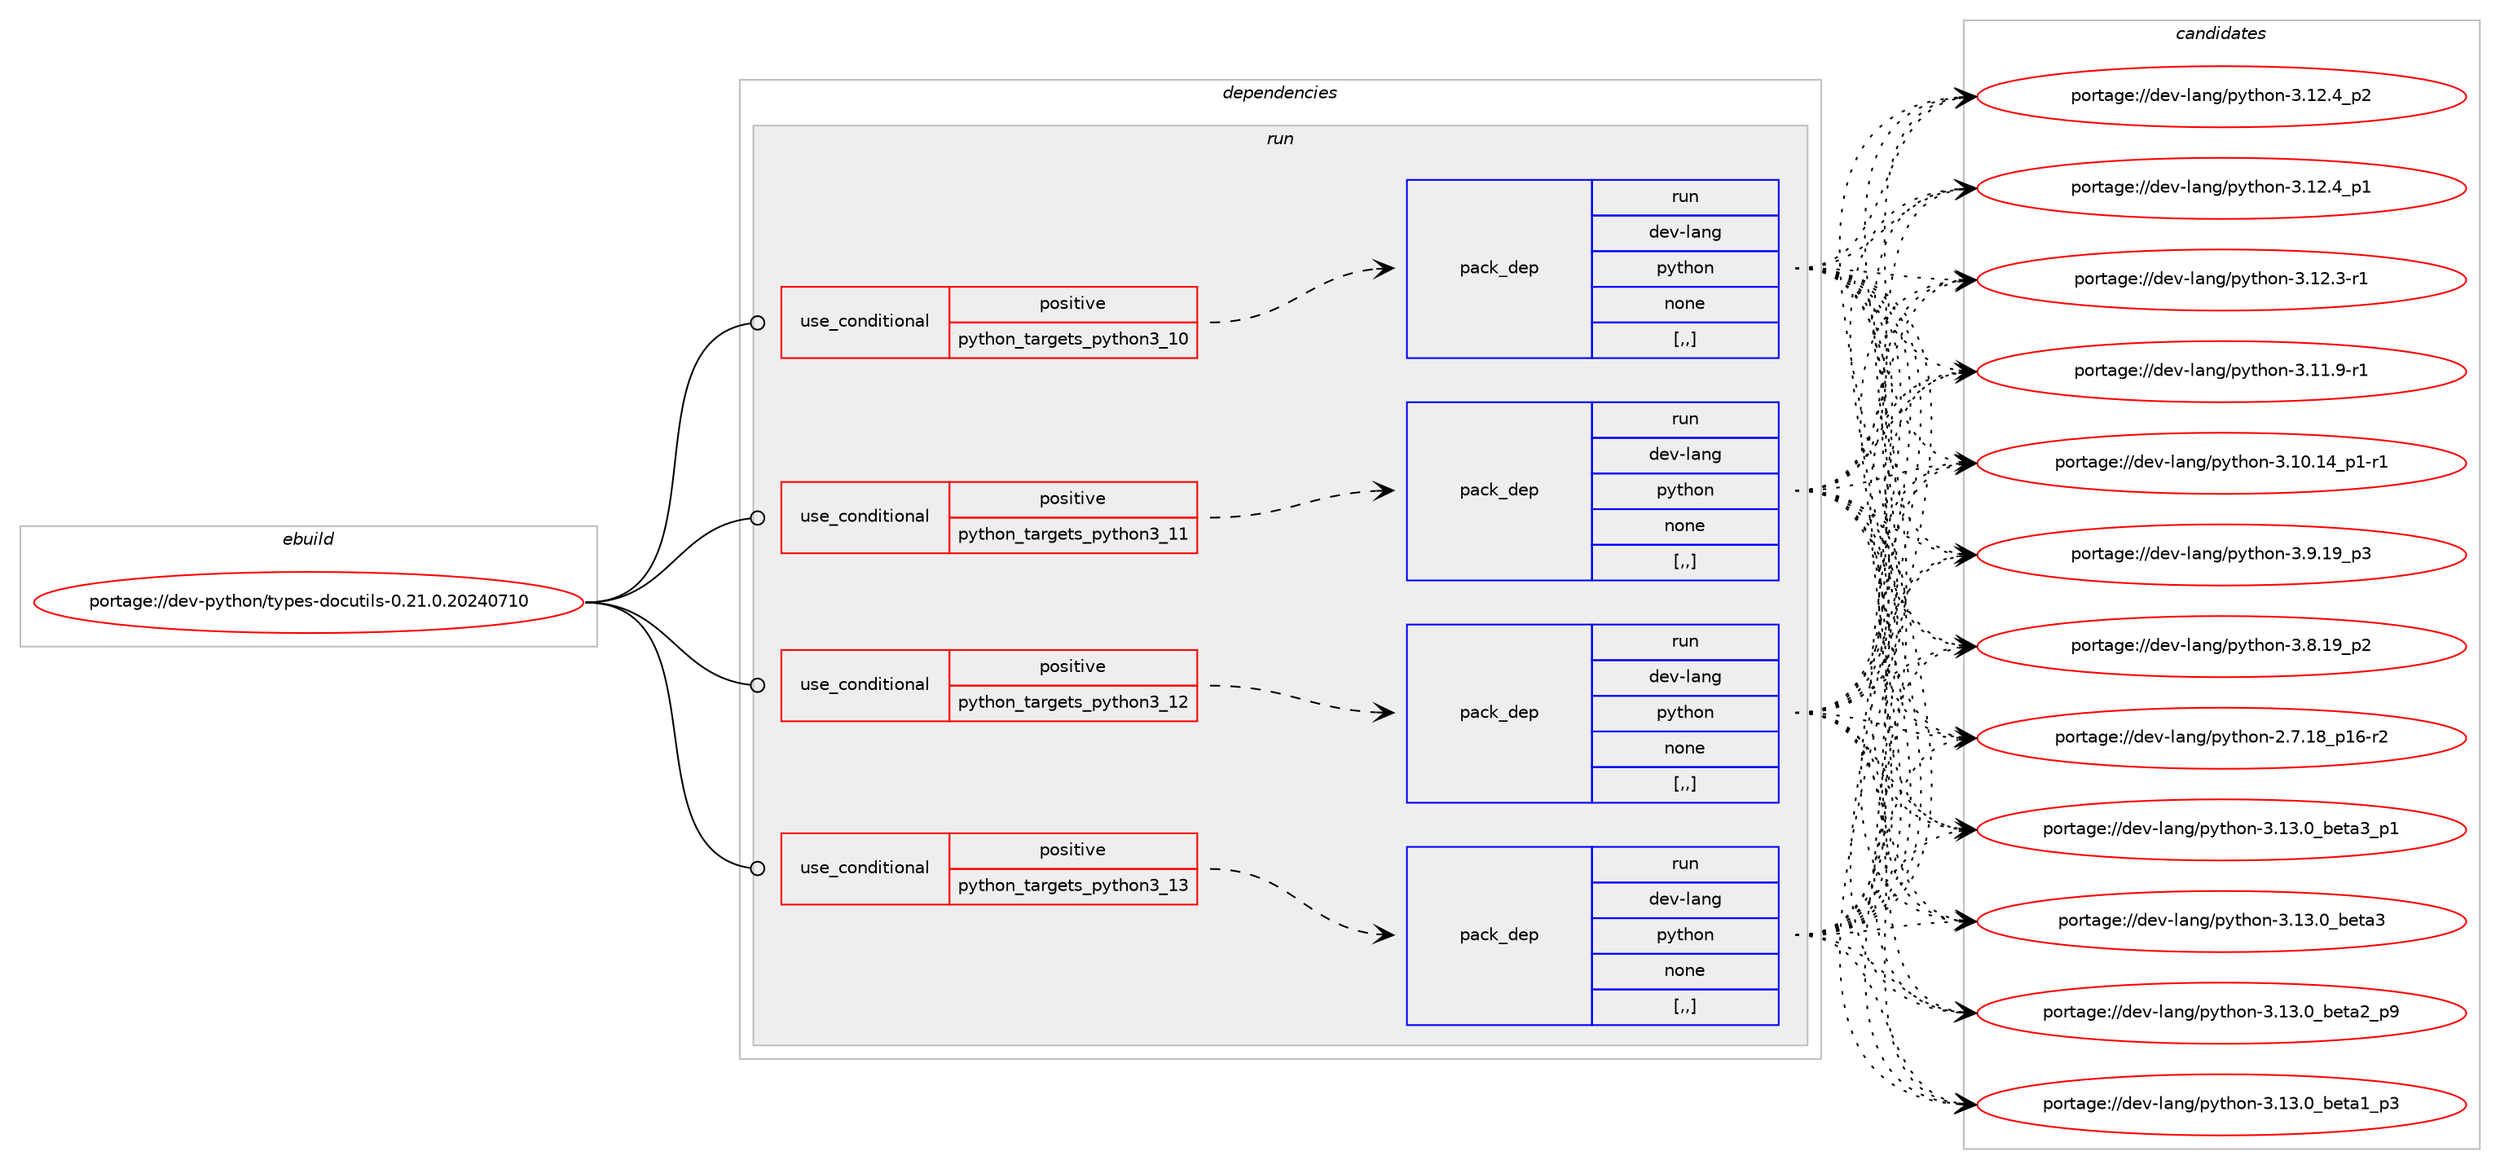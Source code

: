 digraph prolog {

# *************
# Graph options
# *************

newrank=true;
concentrate=true;
compound=true;
graph [rankdir=LR,fontname=Helvetica,fontsize=10,ranksep=1.5];#, ranksep=2.5, nodesep=0.2];
edge  [arrowhead=vee];
node  [fontname=Helvetica,fontsize=10];

# **********
# The ebuild
# **********

subgraph cluster_leftcol {
color=gray;
label=<<i>ebuild</i>>;
id [label="portage://dev-python/types-docutils-0.21.0.20240710", color=red, width=4, href="../dev-python/types-docutils-0.21.0.20240710.svg"];
}

# ****************
# The dependencies
# ****************

subgraph cluster_midcol {
color=gray;
label=<<i>dependencies</i>>;
subgraph cluster_compile {
fillcolor="#eeeeee";
style=filled;
label=<<i>compile</i>>;
}
subgraph cluster_compileandrun {
fillcolor="#eeeeee";
style=filled;
label=<<i>compile and run</i>>;
}
subgraph cluster_run {
fillcolor="#eeeeee";
style=filled;
label=<<i>run</i>>;
subgraph cond40550 {
dependency165890 [label=<<TABLE BORDER="0" CELLBORDER="1" CELLSPACING="0" CELLPADDING="4"><TR><TD ROWSPAN="3" CELLPADDING="10">use_conditional</TD></TR><TR><TD>positive</TD></TR><TR><TD>python_targets_python3_10</TD></TR></TABLE>>, shape=none, color=red];
subgraph pack124067 {
dependency165891 [label=<<TABLE BORDER="0" CELLBORDER="1" CELLSPACING="0" CELLPADDING="4" WIDTH="220"><TR><TD ROWSPAN="6" CELLPADDING="30">pack_dep</TD></TR><TR><TD WIDTH="110">run</TD></TR><TR><TD>dev-lang</TD></TR><TR><TD>python</TD></TR><TR><TD>none</TD></TR><TR><TD>[,,]</TD></TR></TABLE>>, shape=none, color=blue];
}
dependency165890:e -> dependency165891:w [weight=20,style="dashed",arrowhead="vee"];
}
id:e -> dependency165890:w [weight=20,style="solid",arrowhead="odot"];
subgraph cond40551 {
dependency165892 [label=<<TABLE BORDER="0" CELLBORDER="1" CELLSPACING="0" CELLPADDING="4"><TR><TD ROWSPAN="3" CELLPADDING="10">use_conditional</TD></TR><TR><TD>positive</TD></TR><TR><TD>python_targets_python3_11</TD></TR></TABLE>>, shape=none, color=red];
subgraph pack124068 {
dependency165893 [label=<<TABLE BORDER="0" CELLBORDER="1" CELLSPACING="0" CELLPADDING="4" WIDTH="220"><TR><TD ROWSPAN="6" CELLPADDING="30">pack_dep</TD></TR><TR><TD WIDTH="110">run</TD></TR><TR><TD>dev-lang</TD></TR><TR><TD>python</TD></TR><TR><TD>none</TD></TR><TR><TD>[,,]</TD></TR></TABLE>>, shape=none, color=blue];
}
dependency165892:e -> dependency165893:w [weight=20,style="dashed",arrowhead="vee"];
}
id:e -> dependency165892:w [weight=20,style="solid",arrowhead="odot"];
subgraph cond40552 {
dependency165894 [label=<<TABLE BORDER="0" CELLBORDER="1" CELLSPACING="0" CELLPADDING="4"><TR><TD ROWSPAN="3" CELLPADDING="10">use_conditional</TD></TR><TR><TD>positive</TD></TR><TR><TD>python_targets_python3_12</TD></TR></TABLE>>, shape=none, color=red];
subgraph pack124069 {
dependency165895 [label=<<TABLE BORDER="0" CELLBORDER="1" CELLSPACING="0" CELLPADDING="4" WIDTH="220"><TR><TD ROWSPAN="6" CELLPADDING="30">pack_dep</TD></TR><TR><TD WIDTH="110">run</TD></TR><TR><TD>dev-lang</TD></TR><TR><TD>python</TD></TR><TR><TD>none</TD></TR><TR><TD>[,,]</TD></TR></TABLE>>, shape=none, color=blue];
}
dependency165894:e -> dependency165895:w [weight=20,style="dashed",arrowhead="vee"];
}
id:e -> dependency165894:w [weight=20,style="solid",arrowhead="odot"];
subgraph cond40553 {
dependency165896 [label=<<TABLE BORDER="0" CELLBORDER="1" CELLSPACING="0" CELLPADDING="4"><TR><TD ROWSPAN="3" CELLPADDING="10">use_conditional</TD></TR><TR><TD>positive</TD></TR><TR><TD>python_targets_python3_13</TD></TR></TABLE>>, shape=none, color=red];
subgraph pack124070 {
dependency165897 [label=<<TABLE BORDER="0" CELLBORDER="1" CELLSPACING="0" CELLPADDING="4" WIDTH="220"><TR><TD ROWSPAN="6" CELLPADDING="30">pack_dep</TD></TR><TR><TD WIDTH="110">run</TD></TR><TR><TD>dev-lang</TD></TR><TR><TD>python</TD></TR><TR><TD>none</TD></TR><TR><TD>[,,]</TD></TR></TABLE>>, shape=none, color=blue];
}
dependency165896:e -> dependency165897:w [weight=20,style="dashed",arrowhead="vee"];
}
id:e -> dependency165896:w [weight=20,style="solid",arrowhead="odot"];
}
}

# **************
# The candidates
# **************

subgraph cluster_choices {
rank=same;
color=gray;
label=<<i>candidates</i>>;

subgraph choice124067 {
color=black;
nodesep=1;
choice10010111845108971101034711212111610411111045514649514648959810111697519511249 [label="portage://dev-lang/python-3.13.0_beta3_p1", color=red, width=4,href="../dev-lang/python-3.13.0_beta3_p1.svg"];
choice1001011184510897110103471121211161041111104551464951464895981011169751 [label="portage://dev-lang/python-3.13.0_beta3", color=red, width=4,href="../dev-lang/python-3.13.0_beta3.svg"];
choice10010111845108971101034711212111610411111045514649514648959810111697509511257 [label="portage://dev-lang/python-3.13.0_beta2_p9", color=red, width=4,href="../dev-lang/python-3.13.0_beta2_p9.svg"];
choice10010111845108971101034711212111610411111045514649514648959810111697499511251 [label="portage://dev-lang/python-3.13.0_beta1_p3", color=red, width=4,href="../dev-lang/python-3.13.0_beta1_p3.svg"];
choice100101118451089711010347112121116104111110455146495046529511250 [label="portage://dev-lang/python-3.12.4_p2", color=red, width=4,href="../dev-lang/python-3.12.4_p2.svg"];
choice100101118451089711010347112121116104111110455146495046529511249 [label="portage://dev-lang/python-3.12.4_p1", color=red, width=4,href="../dev-lang/python-3.12.4_p1.svg"];
choice100101118451089711010347112121116104111110455146495046514511449 [label="portage://dev-lang/python-3.12.3-r1", color=red, width=4,href="../dev-lang/python-3.12.3-r1.svg"];
choice100101118451089711010347112121116104111110455146494946574511449 [label="portage://dev-lang/python-3.11.9-r1", color=red, width=4,href="../dev-lang/python-3.11.9-r1.svg"];
choice100101118451089711010347112121116104111110455146494846495295112494511449 [label="portage://dev-lang/python-3.10.14_p1-r1", color=red, width=4,href="../dev-lang/python-3.10.14_p1-r1.svg"];
choice100101118451089711010347112121116104111110455146574649579511251 [label="portage://dev-lang/python-3.9.19_p3", color=red, width=4,href="../dev-lang/python-3.9.19_p3.svg"];
choice100101118451089711010347112121116104111110455146564649579511250 [label="portage://dev-lang/python-3.8.19_p2", color=red, width=4,href="../dev-lang/python-3.8.19_p2.svg"];
choice100101118451089711010347112121116104111110455046554649569511249544511450 [label="portage://dev-lang/python-2.7.18_p16-r2", color=red, width=4,href="../dev-lang/python-2.7.18_p16-r2.svg"];
dependency165891:e -> choice10010111845108971101034711212111610411111045514649514648959810111697519511249:w [style=dotted,weight="100"];
dependency165891:e -> choice1001011184510897110103471121211161041111104551464951464895981011169751:w [style=dotted,weight="100"];
dependency165891:e -> choice10010111845108971101034711212111610411111045514649514648959810111697509511257:w [style=dotted,weight="100"];
dependency165891:e -> choice10010111845108971101034711212111610411111045514649514648959810111697499511251:w [style=dotted,weight="100"];
dependency165891:e -> choice100101118451089711010347112121116104111110455146495046529511250:w [style=dotted,weight="100"];
dependency165891:e -> choice100101118451089711010347112121116104111110455146495046529511249:w [style=dotted,weight="100"];
dependency165891:e -> choice100101118451089711010347112121116104111110455146495046514511449:w [style=dotted,weight="100"];
dependency165891:e -> choice100101118451089711010347112121116104111110455146494946574511449:w [style=dotted,weight="100"];
dependency165891:e -> choice100101118451089711010347112121116104111110455146494846495295112494511449:w [style=dotted,weight="100"];
dependency165891:e -> choice100101118451089711010347112121116104111110455146574649579511251:w [style=dotted,weight="100"];
dependency165891:e -> choice100101118451089711010347112121116104111110455146564649579511250:w [style=dotted,weight="100"];
dependency165891:e -> choice100101118451089711010347112121116104111110455046554649569511249544511450:w [style=dotted,weight="100"];
}
subgraph choice124068 {
color=black;
nodesep=1;
choice10010111845108971101034711212111610411111045514649514648959810111697519511249 [label="portage://dev-lang/python-3.13.0_beta3_p1", color=red, width=4,href="../dev-lang/python-3.13.0_beta3_p1.svg"];
choice1001011184510897110103471121211161041111104551464951464895981011169751 [label="portage://dev-lang/python-3.13.0_beta3", color=red, width=4,href="../dev-lang/python-3.13.0_beta3.svg"];
choice10010111845108971101034711212111610411111045514649514648959810111697509511257 [label="portage://dev-lang/python-3.13.0_beta2_p9", color=red, width=4,href="../dev-lang/python-3.13.0_beta2_p9.svg"];
choice10010111845108971101034711212111610411111045514649514648959810111697499511251 [label="portage://dev-lang/python-3.13.0_beta1_p3", color=red, width=4,href="../dev-lang/python-3.13.0_beta1_p3.svg"];
choice100101118451089711010347112121116104111110455146495046529511250 [label="portage://dev-lang/python-3.12.4_p2", color=red, width=4,href="../dev-lang/python-3.12.4_p2.svg"];
choice100101118451089711010347112121116104111110455146495046529511249 [label="portage://dev-lang/python-3.12.4_p1", color=red, width=4,href="../dev-lang/python-3.12.4_p1.svg"];
choice100101118451089711010347112121116104111110455146495046514511449 [label="portage://dev-lang/python-3.12.3-r1", color=red, width=4,href="../dev-lang/python-3.12.3-r1.svg"];
choice100101118451089711010347112121116104111110455146494946574511449 [label="portage://dev-lang/python-3.11.9-r1", color=red, width=4,href="../dev-lang/python-3.11.9-r1.svg"];
choice100101118451089711010347112121116104111110455146494846495295112494511449 [label="portage://dev-lang/python-3.10.14_p1-r1", color=red, width=4,href="../dev-lang/python-3.10.14_p1-r1.svg"];
choice100101118451089711010347112121116104111110455146574649579511251 [label="portage://dev-lang/python-3.9.19_p3", color=red, width=4,href="../dev-lang/python-3.9.19_p3.svg"];
choice100101118451089711010347112121116104111110455146564649579511250 [label="portage://dev-lang/python-3.8.19_p2", color=red, width=4,href="../dev-lang/python-3.8.19_p2.svg"];
choice100101118451089711010347112121116104111110455046554649569511249544511450 [label="portage://dev-lang/python-2.7.18_p16-r2", color=red, width=4,href="../dev-lang/python-2.7.18_p16-r2.svg"];
dependency165893:e -> choice10010111845108971101034711212111610411111045514649514648959810111697519511249:w [style=dotted,weight="100"];
dependency165893:e -> choice1001011184510897110103471121211161041111104551464951464895981011169751:w [style=dotted,weight="100"];
dependency165893:e -> choice10010111845108971101034711212111610411111045514649514648959810111697509511257:w [style=dotted,weight="100"];
dependency165893:e -> choice10010111845108971101034711212111610411111045514649514648959810111697499511251:w [style=dotted,weight="100"];
dependency165893:e -> choice100101118451089711010347112121116104111110455146495046529511250:w [style=dotted,weight="100"];
dependency165893:e -> choice100101118451089711010347112121116104111110455146495046529511249:w [style=dotted,weight="100"];
dependency165893:e -> choice100101118451089711010347112121116104111110455146495046514511449:w [style=dotted,weight="100"];
dependency165893:e -> choice100101118451089711010347112121116104111110455146494946574511449:w [style=dotted,weight="100"];
dependency165893:e -> choice100101118451089711010347112121116104111110455146494846495295112494511449:w [style=dotted,weight="100"];
dependency165893:e -> choice100101118451089711010347112121116104111110455146574649579511251:w [style=dotted,weight="100"];
dependency165893:e -> choice100101118451089711010347112121116104111110455146564649579511250:w [style=dotted,weight="100"];
dependency165893:e -> choice100101118451089711010347112121116104111110455046554649569511249544511450:w [style=dotted,weight="100"];
}
subgraph choice124069 {
color=black;
nodesep=1;
choice10010111845108971101034711212111610411111045514649514648959810111697519511249 [label="portage://dev-lang/python-3.13.0_beta3_p1", color=red, width=4,href="../dev-lang/python-3.13.0_beta3_p1.svg"];
choice1001011184510897110103471121211161041111104551464951464895981011169751 [label="portage://dev-lang/python-3.13.0_beta3", color=red, width=4,href="../dev-lang/python-3.13.0_beta3.svg"];
choice10010111845108971101034711212111610411111045514649514648959810111697509511257 [label="portage://dev-lang/python-3.13.0_beta2_p9", color=red, width=4,href="../dev-lang/python-3.13.0_beta2_p9.svg"];
choice10010111845108971101034711212111610411111045514649514648959810111697499511251 [label="portage://dev-lang/python-3.13.0_beta1_p3", color=red, width=4,href="../dev-lang/python-3.13.0_beta1_p3.svg"];
choice100101118451089711010347112121116104111110455146495046529511250 [label="portage://dev-lang/python-3.12.4_p2", color=red, width=4,href="../dev-lang/python-3.12.4_p2.svg"];
choice100101118451089711010347112121116104111110455146495046529511249 [label="portage://dev-lang/python-3.12.4_p1", color=red, width=4,href="../dev-lang/python-3.12.4_p1.svg"];
choice100101118451089711010347112121116104111110455146495046514511449 [label="portage://dev-lang/python-3.12.3-r1", color=red, width=4,href="../dev-lang/python-3.12.3-r1.svg"];
choice100101118451089711010347112121116104111110455146494946574511449 [label="portage://dev-lang/python-3.11.9-r1", color=red, width=4,href="../dev-lang/python-3.11.9-r1.svg"];
choice100101118451089711010347112121116104111110455146494846495295112494511449 [label="portage://dev-lang/python-3.10.14_p1-r1", color=red, width=4,href="../dev-lang/python-3.10.14_p1-r1.svg"];
choice100101118451089711010347112121116104111110455146574649579511251 [label="portage://dev-lang/python-3.9.19_p3", color=red, width=4,href="../dev-lang/python-3.9.19_p3.svg"];
choice100101118451089711010347112121116104111110455146564649579511250 [label="portage://dev-lang/python-3.8.19_p2", color=red, width=4,href="../dev-lang/python-3.8.19_p2.svg"];
choice100101118451089711010347112121116104111110455046554649569511249544511450 [label="portage://dev-lang/python-2.7.18_p16-r2", color=red, width=4,href="../dev-lang/python-2.7.18_p16-r2.svg"];
dependency165895:e -> choice10010111845108971101034711212111610411111045514649514648959810111697519511249:w [style=dotted,weight="100"];
dependency165895:e -> choice1001011184510897110103471121211161041111104551464951464895981011169751:w [style=dotted,weight="100"];
dependency165895:e -> choice10010111845108971101034711212111610411111045514649514648959810111697509511257:w [style=dotted,weight="100"];
dependency165895:e -> choice10010111845108971101034711212111610411111045514649514648959810111697499511251:w [style=dotted,weight="100"];
dependency165895:e -> choice100101118451089711010347112121116104111110455146495046529511250:w [style=dotted,weight="100"];
dependency165895:e -> choice100101118451089711010347112121116104111110455146495046529511249:w [style=dotted,weight="100"];
dependency165895:e -> choice100101118451089711010347112121116104111110455146495046514511449:w [style=dotted,weight="100"];
dependency165895:e -> choice100101118451089711010347112121116104111110455146494946574511449:w [style=dotted,weight="100"];
dependency165895:e -> choice100101118451089711010347112121116104111110455146494846495295112494511449:w [style=dotted,weight="100"];
dependency165895:e -> choice100101118451089711010347112121116104111110455146574649579511251:w [style=dotted,weight="100"];
dependency165895:e -> choice100101118451089711010347112121116104111110455146564649579511250:w [style=dotted,weight="100"];
dependency165895:e -> choice100101118451089711010347112121116104111110455046554649569511249544511450:w [style=dotted,weight="100"];
}
subgraph choice124070 {
color=black;
nodesep=1;
choice10010111845108971101034711212111610411111045514649514648959810111697519511249 [label="portage://dev-lang/python-3.13.0_beta3_p1", color=red, width=4,href="../dev-lang/python-3.13.0_beta3_p1.svg"];
choice1001011184510897110103471121211161041111104551464951464895981011169751 [label="portage://dev-lang/python-3.13.0_beta3", color=red, width=4,href="../dev-lang/python-3.13.0_beta3.svg"];
choice10010111845108971101034711212111610411111045514649514648959810111697509511257 [label="portage://dev-lang/python-3.13.0_beta2_p9", color=red, width=4,href="../dev-lang/python-3.13.0_beta2_p9.svg"];
choice10010111845108971101034711212111610411111045514649514648959810111697499511251 [label="portage://dev-lang/python-3.13.0_beta1_p3", color=red, width=4,href="../dev-lang/python-3.13.0_beta1_p3.svg"];
choice100101118451089711010347112121116104111110455146495046529511250 [label="portage://dev-lang/python-3.12.4_p2", color=red, width=4,href="../dev-lang/python-3.12.4_p2.svg"];
choice100101118451089711010347112121116104111110455146495046529511249 [label="portage://dev-lang/python-3.12.4_p1", color=red, width=4,href="../dev-lang/python-3.12.4_p1.svg"];
choice100101118451089711010347112121116104111110455146495046514511449 [label="portage://dev-lang/python-3.12.3-r1", color=red, width=4,href="../dev-lang/python-3.12.3-r1.svg"];
choice100101118451089711010347112121116104111110455146494946574511449 [label="portage://dev-lang/python-3.11.9-r1", color=red, width=4,href="../dev-lang/python-3.11.9-r1.svg"];
choice100101118451089711010347112121116104111110455146494846495295112494511449 [label="portage://dev-lang/python-3.10.14_p1-r1", color=red, width=4,href="../dev-lang/python-3.10.14_p1-r1.svg"];
choice100101118451089711010347112121116104111110455146574649579511251 [label="portage://dev-lang/python-3.9.19_p3", color=red, width=4,href="../dev-lang/python-3.9.19_p3.svg"];
choice100101118451089711010347112121116104111110455146564649579511250 [label="portage://dev-lang/python-3.8.19_p2", color=red, width=4,href="../dev-lang/python-3.8.19_p2.svg"];
choice100101118451089711010347112121116104111110455046554649569511249544511450 [label="portage://dev-lang/python-2.7.18_p16-r2", color=red, width=4,href="../dev-lang/python-2.7.18_p16-r2.svg"];
dependency165897:e -> choice10010111845108971101034711212111610411111045514649514648959810111697519511249:w [style=dotted,weight="100"];
dependency165897:e -> choice1001011184510897110103471121211161041111104551464951464895981011169751:w [style=dotted,weight="100"];
dependency165897:e -> choice10010111845108971101034711212111610411111045514649514648959810111697509511257:w [style=dotted,weight="100"];
dependency165897:e -> choice10010111845108971101034711212111610411111045514649514648959810111697499511251:w [style=dotted,weight="100"];
dependency165897:e -> choice100101118451089711010347112121116104111110455146495046529511250:w [style=dotted,weight="100"];
dependency165897:e -> choice100101118451089711010347112121116104111110455146495046529511249:w [style=dotted,weight="100"];
dependency165897:e -> choice100101118451089711010347112121116104111110455146495046514511449:w [style=dotted,weight="100"];
dependency165897:e -> choice100101118451089711010347112121116104111110455146494946574511449:w [style=dotted,weight="100"];
dependency165897:e -> choice100101118451089711010347112121116104111110455146494846495295112494511449:w [style=dotted,weight="100"];
dependency165897:e -> choice100101118451089711010347112121116104111110455146574649579511251:w [style=dotted,weight="100"];
dependency165897:e -> choice100101118451089711010347112121116104111110455146564649579511250:w [style=dotted,weight="100"];
dependency165897:e -> choice100101118451089711010347112121116104111110455046554649569511249544511450:w [style=dotted,weight="100"];
}
}

}
